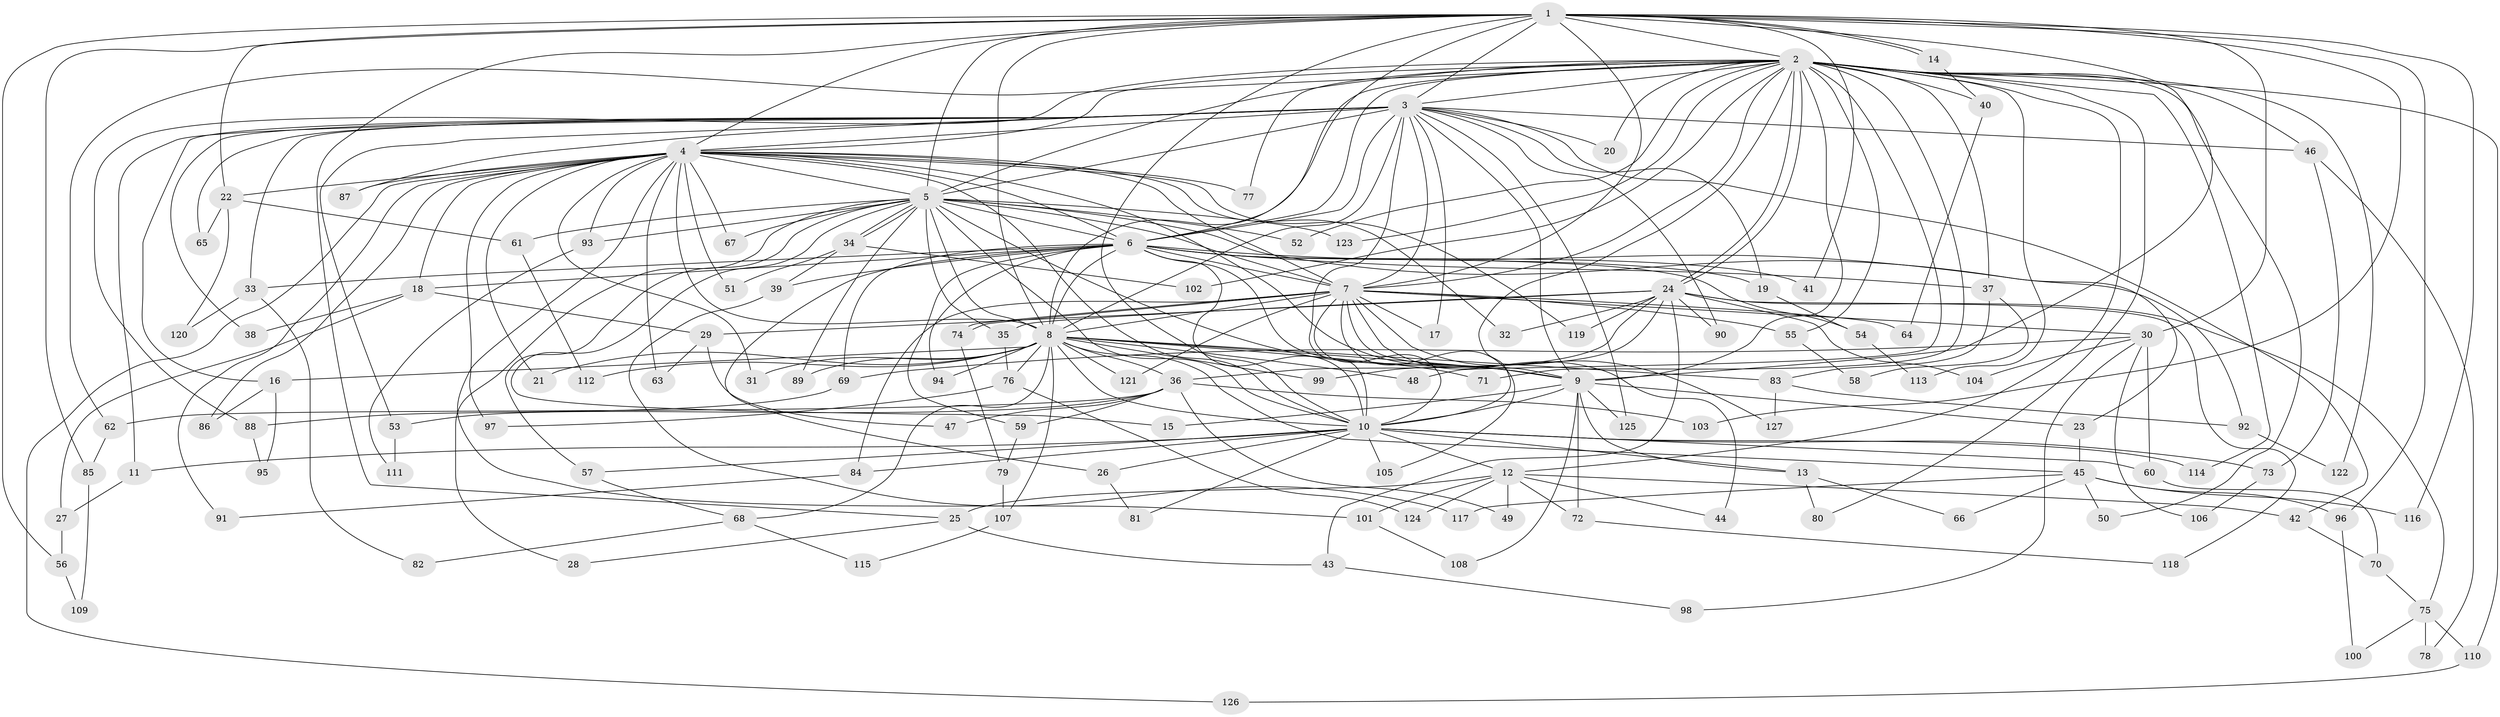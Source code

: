 // Generated by graph-tools (version 1.1) at 2025/01/03/09/25 03:01:21]
// undirected, 127 vertices, 279 edges
graph export_dot {
graph [start="1"]
  node [color=gray90,style=filled];
  1;
  2;
  3;
  4;
  5;
  6;
  7;
  8;
  9;
  10;
  11;
  12;
  13;
  14;
  15;
  16;
  17;
  18;
  19;
  20;
  21;
  22;
  23;
  24;
  25;
  26;
  27;
  28;
  29;
  30;
  31;
  32;
  33;
  34;
  35;
  36;
  37;
  38;
  39;
  40;
  41;
  42;
  43;
  44;
  45;
  46;
  47;
  48;
  49;
  50;
  51;
  52;
  53;
  54;
  55;
  56;
  57;
  58;
  59;
  60;
  61;
  62;
  63;
  64;
  65;
  66;
  67;
  68;
  69;
  70;
  71;
  72;
  73;
  74;
  75;
  76;
  77;
  78;
  79;
  80;
  81;
  82;
  83;
  84;
  85;
  86;
  87;
  88;
  89;
  90;
  91;
  92;
  93;
  94;
  95;
  96;
  97;
  98;
  99;
  100;
  101;
  102;
  103;
  104;
  105;
  106;
  107;
  108;
  109;
  110;
  111;
  112;
  113;
  114;
  115;
  116;
  117;
  118;
  119;
  120;
  121;
  122;
  123;
  124;
  125;
  126;
  127;
  1 -- 2;
  1 -- 3;
  1 -- 4;
  1 -- 5;
  1 -- 6;
  1 -- 7;
  1 -- 8;
  1 -- 9;
  1 -- 10;
  1 -- 14;
  1 -- 14;
  1 -- 22;
  1 -- 25;
  1 -- 30;
  1 -- 41;
  1 -- 56;
  1 -- 85;
  1 -- 96;
  1 -- 103;
  1 -- 116;
  2 -- 3;
  2 -- 4;
  2 -- 5;
  2 -- 6;
  2 -- 7;
  2 -- 8;
  2 -- 9;
  2 -- 10;
  2 -- 12;
  2 -- 20;
  2 -- 24;
  2 -- 24;
  2 -- 37;
  2 -- 40;
  2 -- 46;
  2 -- 48;
  2 -- 50;
  2 -- 52;
  2 -- 55;
  2 -- 62;
  2 -- 71;
  2 -- 77;
  2 -- 80;
  2 -- 88;
  2 -- 102;
  2 -- 110;
  2 -- 113;
  2 -- 114;
  2 -- 122;
  2 -- 123;
  3 -- 4;
  3 -- 5;
  3 -- 6;
  3 -- 7;
  3 -- 8;
  3 -- 9;
  3 -- 10;
  3 -- 11;
  3 -- 16;
  3 -- 17;
  3 -- 19;
  3 -- 20;
  3 -- 33;
  3 -- 38;
  3 -- 42;
  3 -- 46;
  3 -- 53;
  3 -- 65;
  3 -- 87;
  3 -- 90;
  3 -- 125;
  4 -- 5;
  4 -- 6;
  4 -- 7;
  4 -- 8;
  4 -- 9;
  4 -- 10;
  4 -- 18;
  4 -- 21;
  4 -- 22;
  4 -- 31;
  4 -- 32;
  4 -- 51;
  4 -- 63;
  4 -- 67;
  4 -- 77;
  4 -- 86;
  4 -- 87;
  4 -- 91;
  4 -- 93;
  4 -- 97;
  4 -- 101;
  4 -- 119;
  4 -- 126;
  5 -- 6;
  5 -- 7;
  5 -- 8;
  5 -- 9;
  5 -- 10;
  5 -- 15;
  5 -- 23;
  5 -- 28;
  5 -- 34;
  5 -- 34;
  5 -- 35;
  5 -- 52;
  5 -- 57;
  5 -- 61;
  5 -- 67;
  5 -- 89;
  5 -- 93;
  5 -- 123;
  6 -- 7;
  6 -- 8;
  6 -- 9;
  6 -- 10;
  6 -- 18;
  6 -- 19;
  6 -- 26;
  6 -- 33;
  6 -- 37;
  6 -- 39;
  6 -- 41;
  6 -- 54;
  6 -- 59;
  6 -- 69;
  6 -- 92;
  6 -- 94;
  7 -- 8;
  7 -- 9;
  7 -- 10;
  7 -- 17;
  7 -- 30;
  7 -- 44;
  7 -- 55;
  7 -- 64;
  7 -- 74;
  7 -- 74;
  7 -- 84;
  7 -- 105;
  7 -- 121;
  7 -- 127;
  8 -- 9;
  8 -- 10;
  8 -- 16;
  8 -- 21;
  8 -- 31;
  8 -- 36;
  8 -- 45;
  8 -- 48;
  8 -- 68;
  8 -- 71;
  8 -- 76;
  8 -- 83;
  8 -- 89;
  8 -- 94;
  8 -- 99;
  8 -- 107;
  8 -- 112;
  8 -- 121;
  9 -- 10;
  9 -- 13;
  9 -- 15;
  9 -- 23;
  9 -- 72;
  9 -- 108;
  9 -- 125;
  10 -- 11;
  10 -- 12;
  10 -- 13;
  10 -- 26;
  10 -- 57;
  10 -- 60;
  10 -- 73;
  10 -- 81;
  10 -- 84;
  10 -- 105;
  10 -- 114;
  11 -- 27;
  12 -- 25;
  12 -- 42;
  12 -- 44;
  12 -- 49;
  12 -- 72;
  12 -- 101;
  12 -- 124;
  13 -- 66;
  13 -- 80;
  14 -- 40;
  16 -- 86;
  16 -- 95;
  18 -- 27;
  18 -- 29;
  18 -- 38;
  19 -- 54;
  22 -- 61;
  22 -- 65;
  22 -- 120;
  23 -- 45;
  24 -- 29;
  24 -- 32;
  24 -- 35;
  24 -- 36;
  24 -- 43;
  24 -- 75;
  24 -- 90;
  24 -- 99;
  24 -- 104;
  24 -- 118;
  24 -- 119;
  25 -- 28;
  25 -- 43;
  26 -- 81;
  27 -- 56;
  29 -- 47;
  29 -- 63;
  30 -- 60;
  30 -- 69;
  30 -- 98;
  30 -- 104;
  30 -- 106;
  33 -- 82;
  33 -- 120;
  34 -- 39;
  34 -- 51;
  34 -- 102;
  35 -- 76;
  36 -- 47;
  36 -- 49;
  36 -- 53;
  36 -- 59;
  36 -- 62;
  36 -- 103;
  37 -- 58;
  37 -- 83;
  39 -- 117;
  40 -- 64;
  42 -- 70;
  43 -- 98;
  45 -- 50;
  45 -- 66;
  45 -- 96;
  45 -- 116;
  45 -- 117;
  46 -- 73;
  46 -- 78;
  53 -- 111;
  54 -- 113;
  55 -- 58;
  56 -- 109;
  57 -- 68;
  59 -- 79;
  60 -- 70;
  61 -- 112;
  62 -- 85;
  68 -- 82;
  68 -- 115;
  69 -- 88;
  70 -- 75;
  72 -- 118;
  73 -- 106;
  74 -- 79;
  75 -- 78;
  75 -- 100;
  75 -- 110;
  76 -- 97;
  76 -- 124;
  79 -- 107;
  83 -- 92;
  83 -- 127;
  84 -- 91;
  85 -- 109;
  88 -- 95;
  92 -- 122;
  93 -- 111;
  96 -- 100;
  101 -- 108;
  107 -- 115;
  110 -- 126;
}
